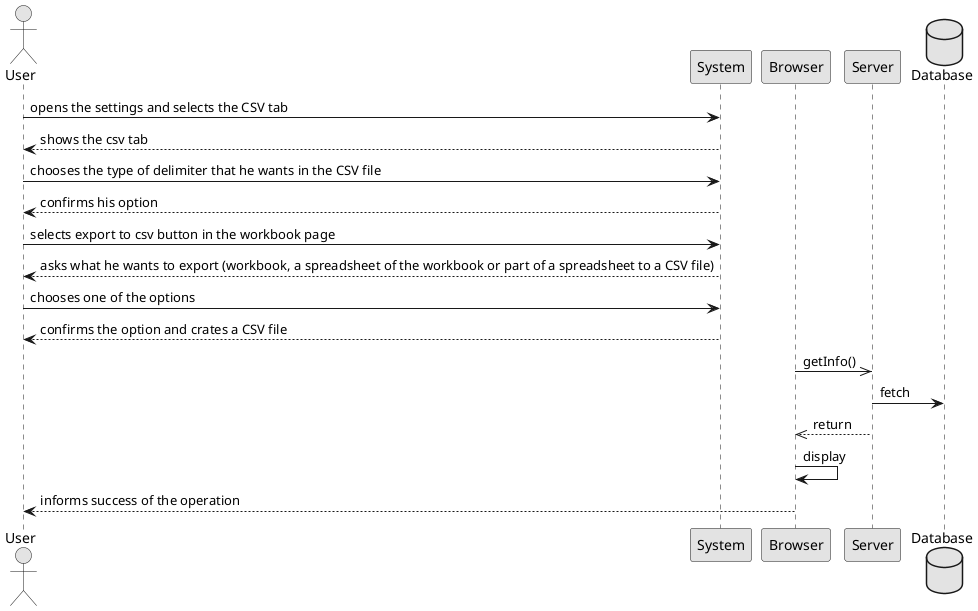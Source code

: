 @startuml
skinparam handwritten false
skinparam monochrome true
skinparam packageStyle rect
skinparam defaultFontName FG Virgil
skinparam shadowing false

actor User

User->System: opens the settings and selects the CSV tab
System-->User: shows the csv tab
User->System: chooses the type of delimiter that he wants in the CSV file
System-->User: confirms his option
User->System: selects export to csv button in the workbook page
System-->User: asks what he wants to export (workbook, a spreadsheet of the workbook or part of a spreadsheet to a CSV file)
User->System: chooses one of the options
System-->User: confirms the option and crates a CSV file

Browser ->> Server : getInfo()

database Database

Server -> Database : fetch

Server -->> Browser : return

Browser -> Browser : display

Browser --> User : informs success of the operation
@enduml
